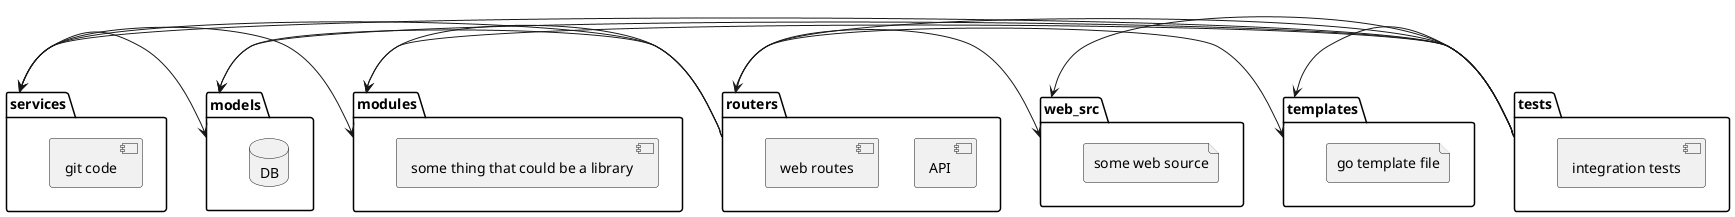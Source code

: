 @startuml

folder "models" {
    database "DB" {
        
    }
}

folder "modules" {
    [some thing that could be a library]
}

folder "services" {
    [git code]
}

folder "web_src" {
    file "some web source"
}

folder "routers" {
    [API]
    [web routes]
}

folder "templates" {
    file "go template file"
}

folder "tests" {
    [integration tests]
}

[services] -> [models]
[services] -> [modules]

[routers] -> [services]
[routers] -> [modules]
[routers] -> [models]
[routers] -> [web_src]
[routers] -> [templates]

[tests] -> [models]
[tests] -> [modules]
[tests] -> [services]
[tests] -> [web_src]
[tests] -> [routers]
[tests] -> [templates]

@enduml
